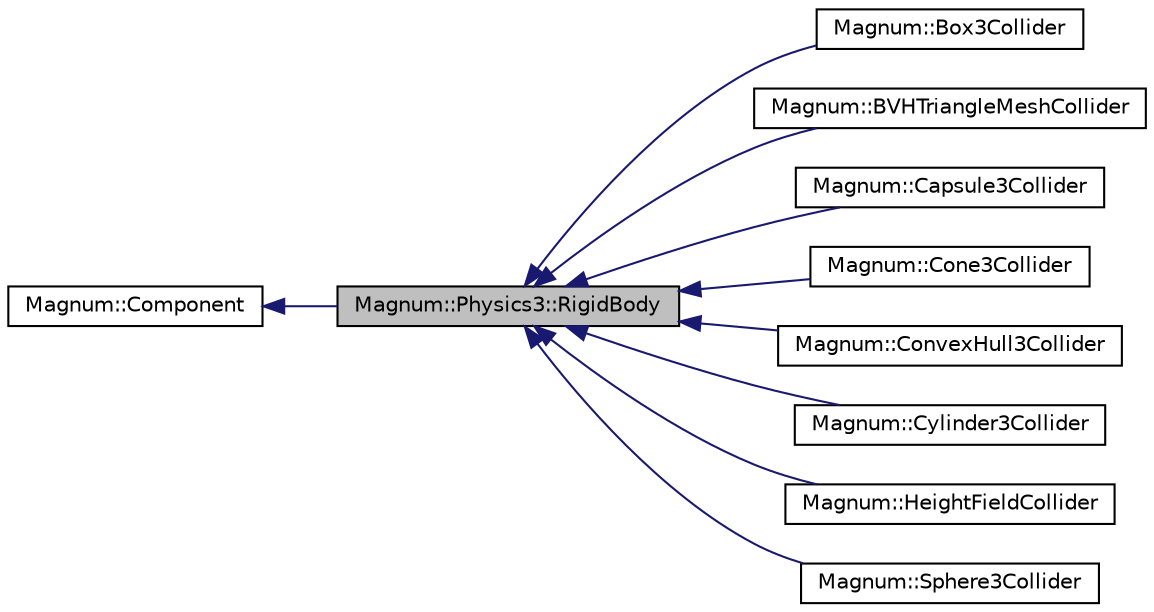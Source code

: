 digraph "Magnum::Physics3::RigidBody"
{
  edge [fontname="Helvetica",fontsize="10",labelfontname="Helvetica",labelfontsize="10"];
  node [fontname="Helvetica",fontsize="10",shape=record];
  rankdir="LR";
  Node1 [label="Magnum::Physics3::RigidBody",height=0.2,width=0.4,color="black", fillcolor="grey75", style="filled", fontcolor="black"];
  Node2 -> Node1 [dir="back",color="midnightblue",fontsize="10",style="solid",fontname="Helvetica"];
  Node2 [label="Magnum::Component",height=0.2,width=0.4,color="black", fillcolor="white", style="filled",URL="$class_magnum_1_1_component.html",tooltip="Component. "];
  Node1 -> Node3 [dir="back",color="midnightblue",fontsize="10",style="solid",fontname="Helvetica"];
  Node3 [label="Magnum::Box3Collider",height=0.2,width=0.4,color="black", fillcolor="white", style="filled",URL="$class_magnum_1_1_box3_collider.html",tooltip="Box3Collider Component. "];
  Node1 -> Node4 [dir="back",color="midnightblue",fontsize="10",style="solid",fontname="Helvetica"];
  Node4 [label="Magnum::BVHTriangleMeshCollider",height=0.2,width=0.4,color="black", fillcolor="white", style="filled",URL="$class_magnum_1_1_b_v_h_triangle_mesh_collider.html",tooltip="BVHTriangleMeshCollider Component. "];
  Node1 -> Node5 [dir="back",color="midnightblue",fontsize="10",style="solid",fontname="Helvetica"];
  Node5 [label="Magnum::Capsule3Collider",height=0.2,width=0.4,color="black", fillcolor="white", style="filled",URL="$class_magnum_1_1_capsule3_collider.html",tooltip="Capsule3Collider Component. "];
  Node1 -> Node6 [dir="back",color="midnightblue",fontsize="10",style="solid",fontname="Helvetica"];
  Node6 [label="Magnum::Cone3Collider",height=0.2,width=0.4,color="black", fillcolor="white", style="filled",URL="$class_magnum_1_1_cone3_collider.html",tooltip="Cone3Collider Component. "];
  Node1 -> Node7 [dir="back",color="midnightblue",fontsize="10",style="solid",fontname="Helvetica"];
  Node7 [label="Magnum::ConvexHull3Collider",height=0.2,width=0.4,color="black", fillcolor="white", style="filled",URL="$class_magnum_1_1_convex_hull3_collider.html"];
  Node1 -> Node8 [dir="back",color="midnightblue",fontsize="10",style="solid",fontname="Helvetica"];
  Node8 [label="Magnum::Cylinder3Collider",height=0.2,width=0.4,color="black", fillcolor="white", style="filled",URL="$class_magnum_1_1_cylinder3_collider.html",tooltip="Cylinder3Collider Component. "];
  Node1 -> Node9 [dir="back",color="midnightblue",fontsize="10",style="solid",fontname="Helvetica"];
  Node9 [label="Magnum::HeightFieldCollider",height=0.2,width=0.4,color="black", fillcolor="white", style="filled",URL="$class_magnum_1_1_height_field_collider.html",tooltip="HeightFieldCollider Component. "];
  Node1 -> Node10 [dir="back",color="midnightblue",fontsize="10",style="solid",fontname="Helvetica"];
  Node10 [label="Magnum::Sphere3Collider",height=0.2,width=0.4,color="black", fillcolor="white", style="filled",URL="$class_magnum_1_1_sphere3_collider.html",tooltip="Sphere3Collider Component. "];
}
